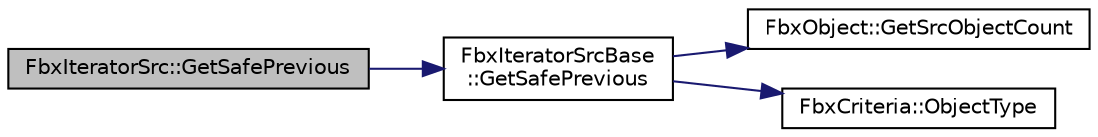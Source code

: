 digraph "FbxIteratorSrc::GetSafePrevious"
{
  edge [fontname="Helvetica",fontsize="10",labelfontname="Helvetica",labelfontsize="10"];
  node [fontname="Helvetica",fontsize="10",shape=record];
  rankdir="LR";
  Node25 [label="FbxIteratorSrc::GetSafePrevious",height=0.2,width=0.4,color="black", fillcolor="grey75", style="filled", fontcolor="black"];
  Node25 -> Node26 [color="midnightblue",fontsize="10",style="solid"];
  Node26 [label="FbxIteratorSrcBase\l::GetSafePrevious",height=0.2,width=0.4,color="black", fillcolor="white", style="filled",URL="$class_fbx_iterator_src_base.html#a9ddd3ce318c6db15ec02ede17541f9ef"];
  Node26 -> Node27 [color="midnightblue",fontsize="10",style="solid"];
  Node27 [label="FbxObject::GetSrcObjectCount",height=0.2,width=0.4,color="black", fillcolor="white", style="filled",URL="$class_fbx_object.html#a5fce56e85d5e0568243a5df99dabb42f"];
  Node26 -> Node28 [color="midnightblue",fontsize="10",style="solid"];
  Node28 [label="FbxCriteria::ObjectType",height=0.2,width=0.4,color="black", fillcolor="white", style="filled",URL="$class_fbx_criteria.html#a760d66022a8febcd3fd0c5fbbb534023"];
}
